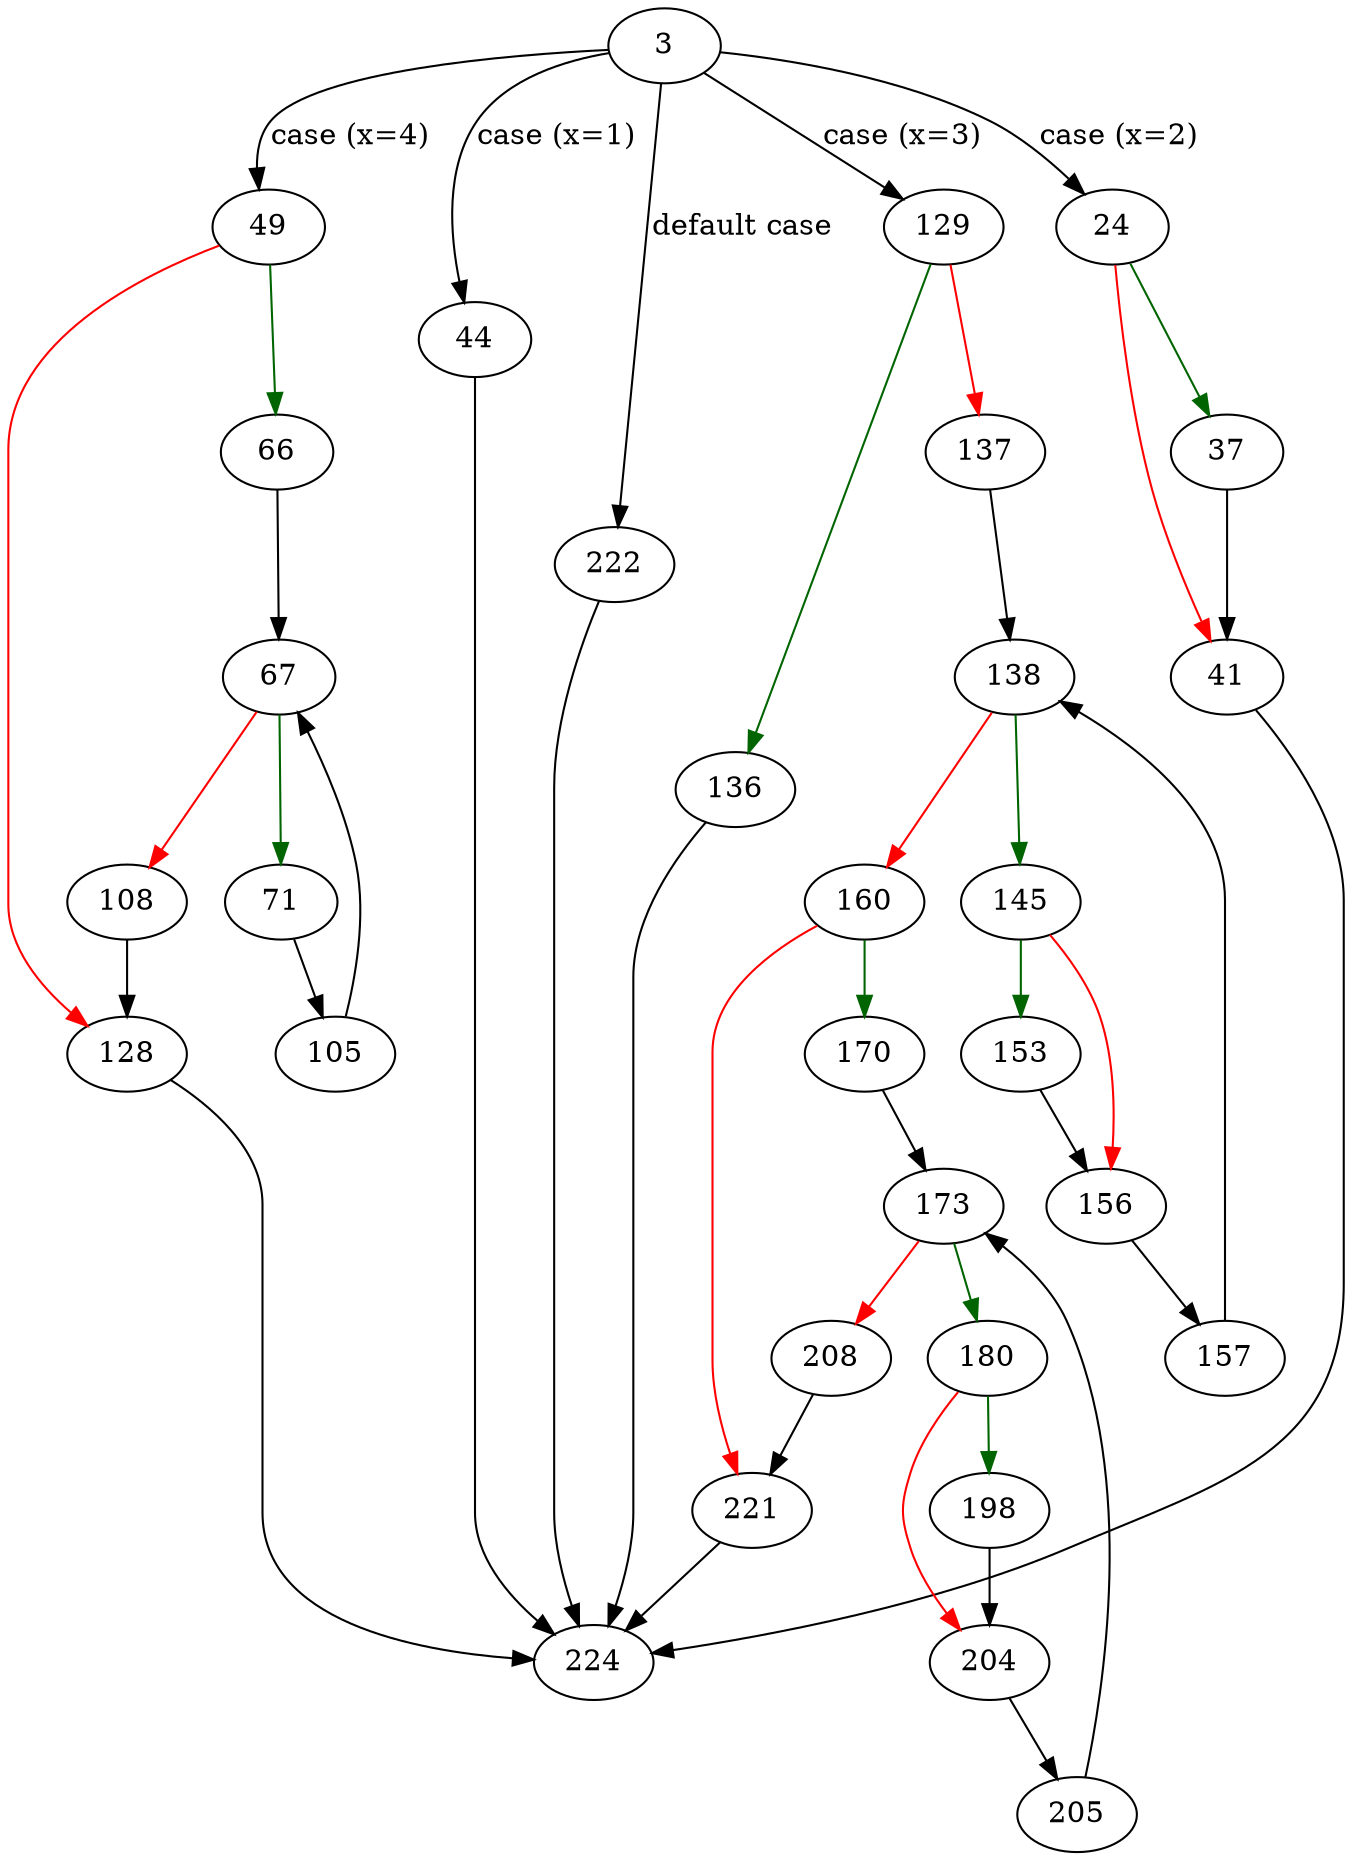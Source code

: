 strict digraph "quoteFunc" {
	// Node definitions.
	3 [entry=true];
	24;
	44;
	49;
	129;
	222;
	37;
	41;
	224;
	66;
	128;
	67;
	71;
	108;
	105;
	136;
	137;
	138;
	145;
	160;
	153;
	156;
	157;
	170;
	221;
	173;
	180;
	208;
	198;
	204;
	205;

	// Edge definitions.
	3 -> 24 [
		cond="case (x=2)"
		label="case (x=2)"
	];
	3 -> 44 [
		cond="case (x=1)"
		label="case (x=1)"
	];
	3 -> 49 [
		cond="case (x=4)"
		label="case (x=4)"
	];
	3 -> 129 [
		cond="case (x=3)"
		label="case (x=3)"
	];
	3 -> 222 [
		cond="default case"
		label="default case"
	];
	24 -> 37 [
		color=darkgreen
		cond=true
	];
	24 -> 41 [
		color=red
		cond=false
	];
	44 -> 224;
	49 -> 66 [
		color=darkgreen
		cond=true
	];
	49 -> 128 [
		color=red
		cond=false
	];
	129 -> 136 [
		color=darkgreen
		cond=true
	];
	129 -> 137 [
		color=red
		cond=false
	];
	222 -> 224;
	37 -> 41;
	41 -> 224;
	66 -> 67;
	128 -> 224;
	67 -> 71 [
		color=darkgreen
		cond=true
	];
	67 -> 108 [
		color=red
		cond=false
	];
	71 -> 105;
	108 -> 128;
	105 -> 67;
	136 -> 224;
	137 -> 138;
	138 -> 145 [
		color=darkgreen
		cond=true
	];
	138 -> 160 [
		color=red
		cond=false
	];
	145 -> 153 [
		color=darkgreen
		cond=true
	];
	145 -> 156 [
		color=red
		cond=false
	];
	160 -> 170 [
		color=darkgreen
		cond=true
	];
	160 -> 221 [
		color=red
		cond=false
	];
	153 -> 156;
	156 -> 157;
	157 -> 138;
	170 -> 173;
	221 -> 224;
	173 -> 180 [
		color=darkgreen
		cond=true
	];
	173 -> 208 [
		color=red
		cond=false
	];
	180 -> 198 [
		color=darkgreen
		cond=true
	];
	180 -> 204 [
		color=red
		cond=false
	];
	208 -> 221;
	198 -> 204;
	204 -> 205;
	205 -> 173;
}